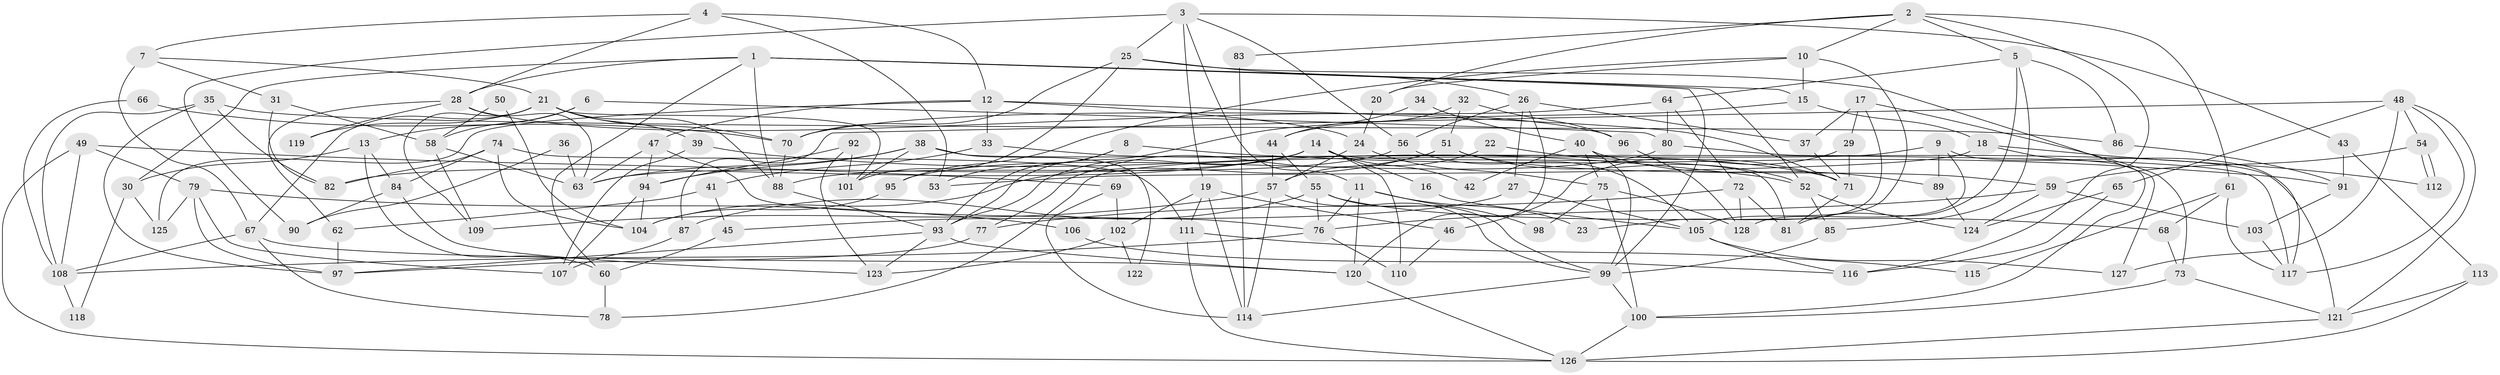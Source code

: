 // Generated by graph-tools (version 1.1) at 2025/50/03/09/25 04:50:12]
// undirected, 128 vertices, 256 edges
graph export_dot {
graph [start="1"]
  node [color=gray90,style=filled];
  1;
  2;
  3;
  4;
  5;
  6;
  7;
  8;
  9;
  10;
  11;
  12;
  13;
  14;
  15;
  16;
  17;
  18;
  19;
  20;
  21;
  22;
  23;
  24;
  25;
  26;
  27;
  28;
  29;
  30;
  31;
  32;
  33;
  34;
  35;
  36;
  37;
  38;
  39;
  40;
  41;
  42;
  43;
  44;
  45;
  46;
  47;
  48;
  49;
  50;
  51;
  52;
  53;
  54;
  55;
  56;
  57;
  58;
  59;
  60;
  61;
  62;
  63;
  64;
  65;
  66;
  67;
  68;
  69;
  70;
  71;
  72;
  73;
  74;
  75;
  76;
  77;
  78;
  79;
  80;
  81;
  82;
  83;
  84;
  85;
  86;
  87;
  88;
  89;
  90;
  91;
  92;
  93;
  94;
  95;
  96;
  97;
  98;
  99;
  100;
  101;
  102;
  103;
  104;
  105;
  106;
  107;
  108;
  109;
  110;
  111;
  112;
  113;
  114;
  115;
  116;
  117;
  118;
  119;
  120;
  121;
  122;
  123;
  124;
  125;
  126;
  127;
  128;
  1 -- 52;
  1 -- 88;
  1 -- 15;
  1 -- 28;
  1 -- 30;
  1 -- 60;
  1 -- 99;
  2 -- 10;
  2 -- 116;
  2 -- 5;
  2 -- 20;
  2 -- 61;
  2 -- 83;
  3 -- 11;
  3 -- 25;
  3 -- 19;
  3 -- 43;
  3 -- 56;
  3 -- 90;
  4 -- 28;
  4 -- 12;
  4 -- 7;
  4 -- 53;
  5 -- 64;
  5 -- 81;
  5 -- 85;
  5 -- 86;
  6 -- 80;
  6 -- 58;
  6 -- 13;
  7 -- 21;
  7 -- 31;
  7 -- 67;
  8 -- 53;
  8 -- 93;
  8 -- 91;
  9 -- 117;
  9 -- 128;
  9 -- 78;
  9 -- 89;
  10 -- 20;
  10 -- 15;
  10 -- 95;
  10 -- 105;
  11 -- 120;
  11 -- 76;
  11 -- 23;
  11 -- 98;
  12 -- 71;
  12 -- 125;
  12 -- 24;
  12 -- 33;
  12 -- 47;
  13 -- 60;
  13 -- 30;
  13 -- 84;
  14 -- 93;
  14 -- 81;
  14 -- 16;
  14 -- 42;
  14 -- 63;
  14 -- 82;
  14 -- 110;
  15 -- 44;
  15 -- 18;
  16 -- 105;
  17 -- 73;
  17 -- 29;
  17 -- 23;
  17 -- 37;
  18 -- 100;
  18 -- 53;
  18 -- 112;
  19 -- 102;
  19 -- 46;
  19 -- 111;
  19 -- 114;
  20 -- 24;
  21 -- 109;
  21 -- 67;
  21 -- 39;
  21 -- 70;
  21 -- 88;
  21 -- 101;
  21 -- 119;
  22 -- 71;
  22 -- 57;
  24 -- 75;
  24 -- 57;
  25 -- 127;
  25 -- 101;
  25 -- 26;
  25 -- 70;
  26 -- 56;
  26 -- 27;
  26 -- 37;
  26 -- 120;
  27 -- 105;
  27 -- 45;
  28 -- 63;
  28 -- 62;
  28 -- 96;
  28 -- 119;
  29 -- 71;
  29 -- 46;
  30 -- 118;
  30 -- 125;
  31 -- 82;
  31 -- 58;
  32 -- 51;
  32 -- 44;
  32 -- 96;
  33 -- 41;
  33 -- 71;
  34 -- 40;
  34 -- 93;
  35 -- 86;
  35 -- 82;
  35 -- 97;
  35 -- 108;
  36 -- 90;
  36 -- 63;
  37 -- 71;
  38 -- 94;
  38 -- 117;
  38 -- 63;
  38 -- 101;
  38 -- 122;
  39 -- 52;
  39 -- 107;
  40 -- 99;
  40 -- 75;
  40 -- 42;
  40 -- 89;
  41 -- 62;
  41 -- 45;
  43 -- 113;
  43 -- 91;
  44 -- 57;
  44 -- 55;
  45 -- 60;
  46 -- 110;
  47 -- 63;
  47 -- 76;
  47 -- 94;
  48 -- 87;
  48 -- 121;
  48 -- 54;
  48 -- 65;
  48 -- 117;
  48 -- 127;
  49 -- 126;
  49 -- 108;
  49 -- 69;
  49 -- 79;
  50 -- 58;
  50 -- 104;
  51 -- 52;
  51 -- 59;
  51 -- 77;
  51 -- 104;
  52 -- 85;
  52 -- 124;
  54 -- 112;
  54 -- 112;
  54 -- 59;
  55 -- 99;
  55 -- 76;
  55 -- 68;
  55 -- 87;
  56 -- 88;
  56 -- 105;
  57 -- 114;
  57 -- 99;
  57 -- 109;
  58 -- 63;
  58 -- 109;
  59 -- 76;
  59 -- 103;
  59 -- 124;
  60 -- 78;
  61 -- 117;
  61 -- 68;
  61 -- 115;
  62 -- 97;
  64 -- 70;
  64 -- 72;
  64 -- 80;
  65 -- 124;
  65 -- 116;
  66 -- 108;
  66 -- 70;
  67 -- 120;
  67 -- 78;
  67 -- 108;
  68 -- 73;
  69 -- 114;
  69 -- 102;
  70 -- 88;
  71 -- 81;
  72 -- 77;
  72 -- 81;
  72 -- 128;
  73 -- 121;
  73 -- 100;
  74 -- 84;
  74 -- 111;
  74 -- 82;
  74 -- 104;
  75 -- 128;
  75 -- 100;
  75 -- 98;
  76 -- 108;
  76 -- 110;
  77 -- 97;
  79 -- 107;
  79 -- 97;
  79 -- 106;
  79 -- 125;
  80 -- 95;
  80 -- 121;
  83 -- 114;
  84 -- 123;
  84 -- 90;
  85 -- 99;
  86 -- 91;
  87 -- 107;
  88 -- 93;
  89 -- 124;
  91 -- 103;
  92 -- 94;
  92 -- 101;
  92 -- 123;
  93 -- 97;
  93 -- 120;
  93 -- 123;
  94 -- 104;
  94 -- 107;
  95 -- 104;
  96 -- 128;
  99 -- 100;
  99 -- 114;
  100 -- 126;
  102 -- 123;
  102 -- 122;
  103 -- 117;
  105 -- 116;
  105 -- 127;
  106 -- 116;
  108 -- 118;
  111 -- 126;
  111 -- 115;
  113 -- 126;
  113 -- 121;
  120 -- 126;
  121 -- 126;
}

